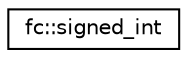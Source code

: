 digraph "Graphical Class Hierarchy"
{
  edge [fontname="Helvetica",fontsize="10",labelfontname="Helvetica",labelfontsize="10"];
  node [fontname="Helvetica",fontsize="10",shape=record];
  rankdir="LR";
  Node0 [label="fc::signed_int",height=0.2,width=0.4,color="black", fillcolor="white", style="filled",URL="$structfc_1_1signed__int.html",tooltip="serializes a 32 bit signed interger in as few bytes as possible "];
}
